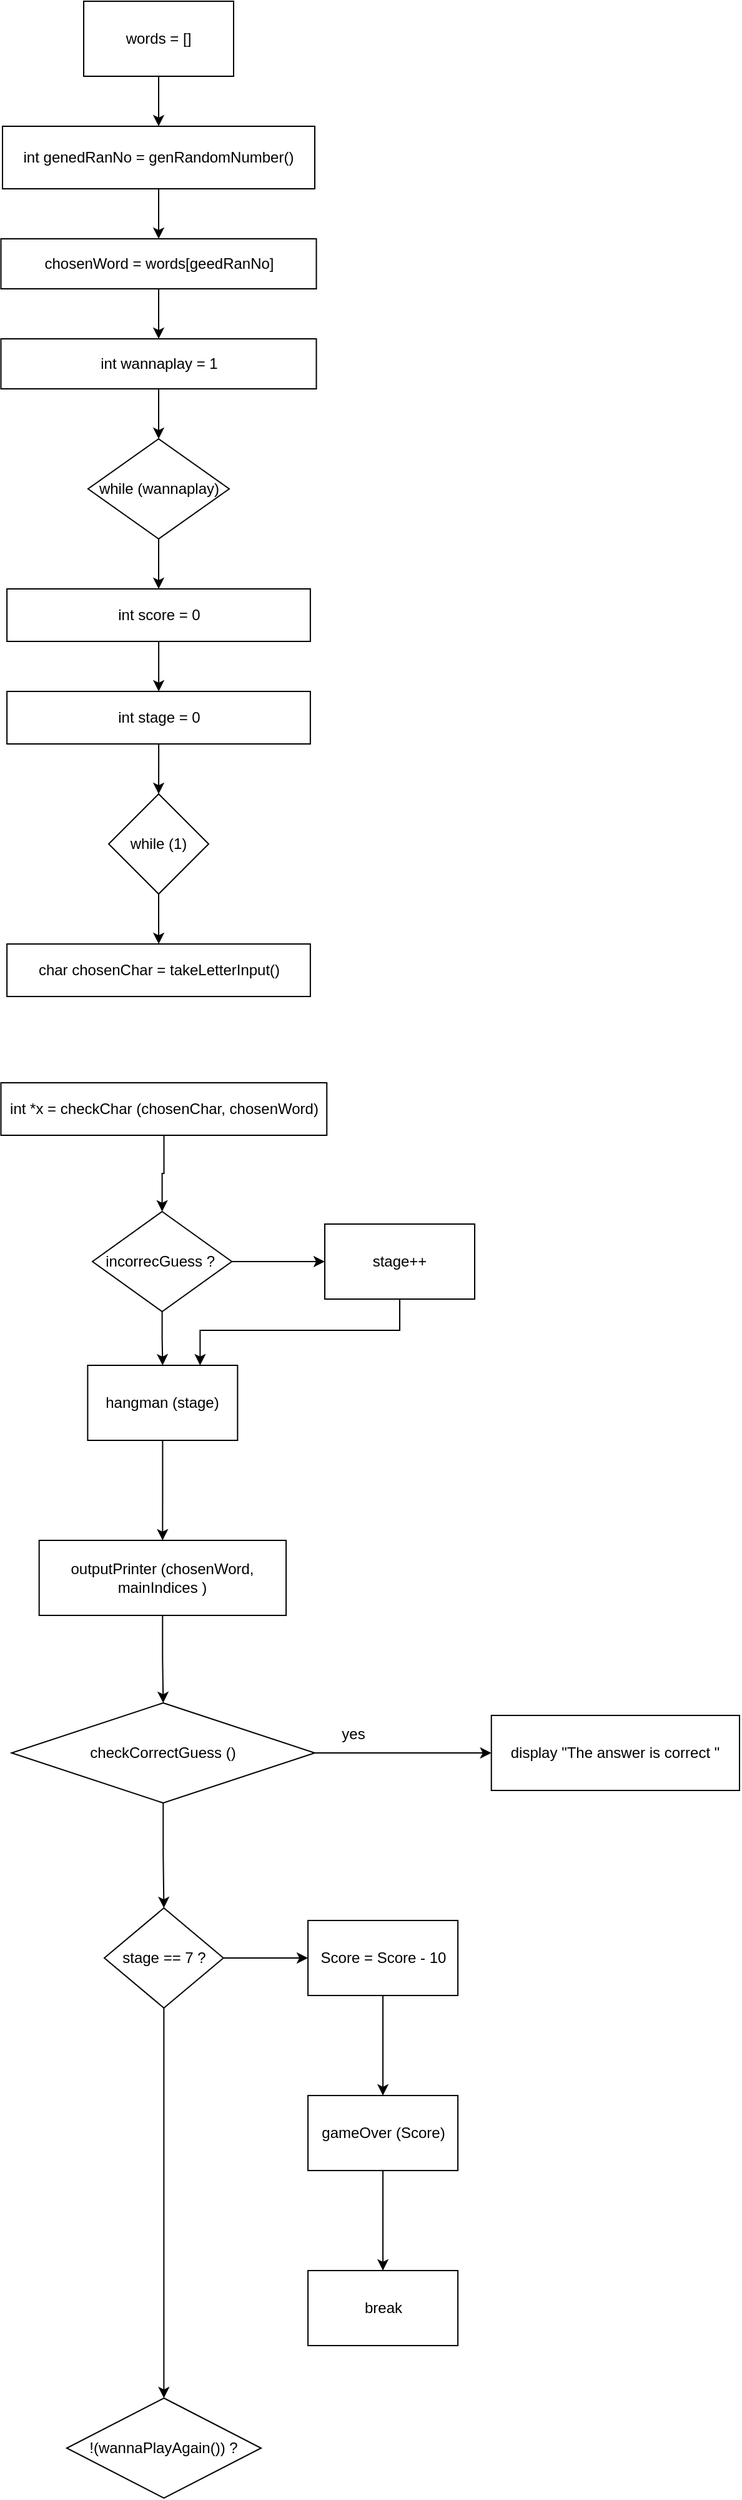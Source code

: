 <mxfile version="22.1.5" type="github">
  <diagram id="C5RBs43oDa-KdzZeNtuy" name="Page-1">
    <mxGraphModel dx="838" dy="567" grid="1" gridSize="14" guides="1" tooltips="1" connect="1" arrows="1" fold="1" page="1" pageScale="1" pageWidth="827" pageHeight="1169" math="0" shadow="0">
      <root>
        <mxCell id="WIyWlLk6GJQsqaUBKTNV-0" />
        <mxCell id="WIyWlLk6GJQsqaUBKTNV-1" parent="WIyWlLk6GJQsqaUBKTNV-0" />
        <mxCell id="w1sZ0uJOVQBLWdCTySW3-2" value="" style="edgeStyle=orthogonalEdgeStyle;rounded=0;orthogonalLoop=1;jettySize=auto;html=1;labelBackgroundColor=none;fontColor=default;noEdgeStyle=1;orthogonal=1;" edge="1" parent="WIyWlLk6GJQsqaUBKTNV-1" source="w1sZ0uJOVQBLWdCTySW3-0" target="w1sZ0uJOVQBLWdCTySW3-1">
          <mxGeometry relative="1" as="geometry" />
        </mxCell>
        <mxCell id="w1sZ0uJOVQBLWdCTySW3-0" value="words = []" style="rounded=0;whiteSpace=wrap;html=1;labelBackgroundColor=none;" vertex="1" parent="WIyWlLk6GJQsqaUBKTNV-1">
          <mxGeometry x="483" y="1" width="120" height="60" as="geometry" />
        </mxCell>
        <mxCell id="w1sZ0uJOVQBLWdCTySW3-4" value="" style="edgeStyle=orthogonalEdgeStyle;rounded=0;orthogonalLoop=1;jettySize=auto;html=1;labelBackgroundColor=none;fontColor=default;noEdgeStyle=1;orthogonal=1;" edge="1" parent="WIyWlLk6GJQsqaUBKTNV-1" source="w1sZ0uJOVQBLWdCTySW3-1" target="w1sZ0uJOVQBLWdCTySW3-3">
          <mxGeometry relative="1" as="geometry" />
        </mxCell>
        <mxCell id="w1sZ0uJOVQBLWdCTySW3-1" value="int genedRanNo = genRandomNumber()" style="rounded=0;whiteSpace=wrap;html=1;labelBackgroundColor=none;" vertex="1" parent="WIyWlLk6GJQsqaUBKTNV-1">
          <mxGeometry x="418" y="101" width="250" height="50" as="geometry" />
        </mxCell>
        <mxCell id="w1sZ0uJOVQBLWdCTySW3-7" style="edgeStyle=orthogonalEdgeStyle;rounded=0;orthogonalLoop=1;jettySize=auto;html=1;exitX=0.5;exitY=1;exitDx=0;exitDy=0;entryX=0.5;entryY=0;entryDx=0;entryDy=0;labelBackgroundColor=none;fontColor=default;noEdgeStyle=1;orthogonal=1;" edge="1" parent="WIyWlLk6GJQsqaUBKTNV-1" source="w1sZ0uJOVQBLWdCTySW3-3" target="w1sZ0uJOVQBLWdCTySW3-5">
          <mxGeometry relative="1" as="geometry" />
        </mxCell>
        <mxCell id="w1sZ0uJOVQBLWdCTySW3-3" value="chosenWord = words[geedRanNo]" style="whiteSpace=wrap;html=1;rounded=0;align=center;labelBackgroundColor=none;" vertex="1" parent="WIyWlLk6GJQsqaUBKTNV-1">
          <mxGeometry x="416.75" y="191" width="252.5" height="40" as="geometry" />
        </mxCell>
        <mxCell id="w1sZ0uJOVQBLWdCTySW3-17" value="" style="edgeStyle=orthogonalEdgeStyle;rounded=0;orthogonalLoop=1;jettySize=auto;html=1;labelBackgroundColor=none;fontColor=default;noEdgeStyle=1;orthogonal=1;" edge="1" parent="WIyWlLk6GJQsqaUBKTNV-1" source="w1sZ0uJOVQBLWdCTySW3-5" target="w1sZ0uJOVQBLWdCTySW3-16">
          <mxGeometry relative="1" as="geometry" />
        </mxCell>
        <mxCell id="w1sZ0uJOVQBLWdCTySW3-5" value="int wannaplay = 1" style="whiteSpace=wrap;html=1;rounded=0;align=center;labelBackgroundColor=none;" vertex="1" parent="WIyWlLk6GJQsqaUBKTNV-1">
          <mxGeometry x="416.75" y="271" width="252.5" height="40" as="geometry" />
        </mxCell>
        <mxCell id="w1sZ0uJOVQBLWdCTySW3-25" value="" style="edgeStyle=orthogonalEdgeStyle;rounded=0;orthogonalLoop=1;jettySize=auto;html=1;noEdgeStyle=1;" edge="1" parent="WIyWlLk6GJQsqaUBKTNV-1" source="w1sZ0uJOVQBLWdCTySW3-16" target="w1sZ0uJOVQBLWdCTySW3-24">
          <mxGeometry relative="1" as="geometry" />
        </mxCell>
        <mxCell id="w1sZ0uJOVQBLWdCTySW3-16" value="while (wannaplay)" style="rhombus;whiteSpace=wrap;html=1;rounded=0;labelBackgroundColor=none;" vertex="1" parent="WIyWlLk6GJQsqaUBKTNV-1">
          <mxGeometry x="486.5" y="351" width="113" height="80" as="geometry" />
        </mxCell>
        <mxCell id="w1sZ0uJOVQBLWdCTySW3-33" value="" style="edgeStyle=orthogonalEdgeStyle;rounded=0;orthogonalLoop=1;jettySize=auto;html=1;fontFamily=Helvetica;fontSize=12;fontColor=default;" edge="1" parent="WIyWlLk6GJQsqaUBKTNV-1" source="w1sZ0uJOVQBLWdCTySW3-24" target="w1sZ0uJOVQBLWdCTySW3-32">
          <mxGeometry relative="1" as="geometry" />
        </mxCell>
        <mxCell id="w1sZ0uJOVQBLWdCTySW3-24" value="int score = 0" style="whiteSpace=wrap;html=1;rounded=0;labelBackgroundColor=none;rotation=0;" vertex="1" parent="WIyWlLk6GJQsqaUBKTNV-1">
          <mxGeometry x="421.56" y="471" width="242.88" height="42" as="geometry" />
        </mxCell>
        <mxCell id="w1sZ0uJOVQBLWdCTySW3-35" value="" style="edgeStyle=orthogonalEdgeStyle;rounded=0;orthogonalLoop=1;jettySize=auto;html=1;fontFamily=Helvetica;fontSize=12;fontColor=default;" edge="1" parent="WIyWlLk6GJQsqaUBKTNV-1" source="w1sZ0uJOVQBLWdCTySW3-32" target="w1sZ0uJOVQBLWdCTySW3-34">
          <mxGeometry relative="1" as="geometry" />
        </mxCell>
        <mxCell id="w1sZ0uJOVQBLWdCTySW3-32" value="int stage = 0" style="whiteSpace=wrap;html=1;rounded=0;labelBackgroundColor=none;rotation=0;" vertex="1" parent="WIyWlLk6GJQsqaUBKTNV-1">
          <mxGeometry x="421.56" y="553" width="242.88" height="42" as="geometry" />
        </mxCell>
        <mxCell id="w1sZ0uJOVQBLWdCTySW3-38" value="" style="edgeStyle=orthogonalEdgeStyle;rounded=0;orthogonalLoop=1;jettySize=auto;html=1;fontFamily=Helvetica;fontSize=12;fontColor=default;" edge="1" parent="WIyWlLk6GJQsqaUBKTNV-1" source="w1sZ0uJOVQBLWdCTySW3-34" target="w1sZ0uJOVQBLWdCTySW3-36">
          <mxGeometry relative="1" as="geometry" />
        </mxCell>
        <mxCell id="w1sZ0uJOVQBLWdCTySW3-34" value="while (1)" style="rhombus;whiteSpace=wrap;html=1;rounded=0;labelBackgroundColor=none;" vertex="1" parent="WIyWlLk6GJQsqaUBKTNV-1">
          <mxGeometry x="503" y="635" width="80" height="80" as="geometry" />
        </mxCell>
        <mxCell id="w1sZ0uJOVQBLWdCTySW3-36" value="char chosenChar = takeLetterInput()" style="whiteSpace=wrap;html=1;rounded=0;labelBackgroundColor=none;rotation=0;" vertex="1" parent="WIyWlLk6GJQsqaUBKTNV-1">
          <mxGeometry x="421.56" y="755" width="242.88" height="42" as="geometry" />
        </mxCell>
        <mxCell id="w1sZ0uJOVQBLWdCTySW3-44" value="" style="edgeStyle=orthogonalEdgeStyle;rounded=0;orthogonalLoop=1;jettySize=auto;html=1;fontFamily=Helvetica;fontSize=12;fontColor=default;" edge="1" parent="WIyWlLk6GJQsqaUBKTNV-1" source="w1sZ0uJOVQBLWdCTySW3-41" target="w1sZ0uJOVQBLWdCTySW3-43">
          <mxGeometry relative="1" as="geometry" />
        </mxCell>
        <mxCell id="w1sZ0uJOVQBLWdCTySW3-41" value="int *x = checkChar (chosenChar, chosenWord)" style="whiteSpace=wrap;html=1;rounded=0;labelBackgroundColor=none;rotation=0;" vertex="1" parent="WIyWlLk6GJQsqaUBKTNV-1">
          <mxGeometry x="416.75" y="866" width="260.88" height="42" as="geometry" />
        </mxCell>
        <mxCell id="w1sZ0uJOVQBLWdCTySW3-46" value="" style="edgeStyle=orthogonalEdgeStyle;rounded=0;orthogonalLoop=1;jettySize=auto;html=1;fontFamily=Helvetica;fontSize=12;fontColor=default;" edge="1" parent="WIyWlLk6GJQsqaUBKTNV-1" source="w1sZ0uJOVQBLWdCTySW3-43" target="w1sZ0uJOVQBLWdCTySW3-45">
          <mxGeometry relative="1" as="geometry" />
        </mxCell>
        <mxCell id="w1sZ0uJOVQBLWdCTySW3-48" value="" style="edgeStyle=orthogonalEdgeStyle;rounded=0;orthogonalLoop=1;jettySize=auto;html=1;fontFamily=Helvetica;fontSize=12;fontColor=default;" edge="1" parent="WIyWlLk6GJQsqaUBKTNV-1" source="w1sZ0uJOVQBLWdCTySW3-43" target="w1sZ0uJOVQBLWdCTySW3-47">
          <mxGeometry relative="1" as="geometry" />
        </mxCell>
        <mxCell id="w1sZ0uJOVQBLWdCTySW3-43" value="incorrecGuess ?&amp;nbsp;" style="rhombus;whiteSpace=wrap;html=1;rounded=0;labelBackgroundColor=none;" vertex="1" parent="WIyWlLk6GJQsqaUBKTNV-1">
          <mxGeometry x="490" y="969" width="111.6" height="80" as="geometry" />
        </mxCell>
        <mxCell id="w1sZ0uJOVQBLWdCTySW3-63" style="edgeStyle=orthogonalEdgeStyle;rounded=0;orthogonalLoop=1;jettySize=auto;html=1;entryX=0.75;entryY=0;entryDx=0;entryDy=0;fontFamily=Helvetica;fontSize=12;fontColor=default;" edge="1" parent="WIyWlLk6GJQsqaUBKTNV-1" source="w1sZ0uJOVQBLWdCTySW3-45" target="w1sZ0uJOVQBLWdCTySW3-47">
          <mxGeometry relative="1" as="geometry">
            <Array as="points">
              <mxPoint x="736" y="1064" />
              <mxPoint x="577" y="1064" />
            </Array>
          </mxGeometry>
        </mxCell>
        <mxCell id="w1sZ0uJOVQBLWdCTySW3-45" value="stage++" style="whiteSpace=wrap;html=1;rounded=0;labelBackgroundColor=none;" vertex="1" parent="WIyWlLk6GJQsqaUBKTNV-1">
          <mxGeometry x="676.005" y="979" width="120" height="60" as="geometry" />
        </mxCell>
        <mxCell id="w1sZ0uJOVQBLWdCTySW3-65" value="" style="edgeStyle=orthogonalEdgeStyle;rounded=0;orthogonalLoop=1;jettySize=auto;html=1;fontFamily=Helvetica;fontSize=12;fontColor=default;" edge="1" parent="WIyWlLk6GJQsqaUBKTNV-1" source="w1sZ0uJOVQBLWdCTySW3-47" target="w1sZ0uJOVQBLWdCTySW3-64">
          <mxGeometry relative="1" as="geometry" />
        </mxCell>
        <mxCell id="w1sZ0uJOVQBLWdCTySW3-47" value="hangman (stage)" style="whiteSpace=wrap;html=1;rounded=0;labelBackgroundColor=none;" vertex="1" parent="WIyWlLk6GJQsqaUBKTNV-1">
          <mxGeometry x="486.195" y="1092" width="120" height="60" as="geometry" />
        </mxCell>
        <mxCell id="w1sZ0uJOVQBLWdCTySW3-67" value="" style="edgeStyle=orthogonalEdgeStyle;rounded=0;orthogonalLoop=1;jettySize=auto;html=1;fontFamily=Helvetica;fontSize=12;fontColor=default;" edge="1" parent="WIyWlLk6GJQsqaUBKTNV-1" source="w1sZ0uJOVQBLWdCTySW3-64" target="w1sZ0uJOVQBLWdCTySW3-66">
          <mxGeometry relative="1" as="geometry" />
        </mxCell>
        <mxCell id="w1sZ0uJOVQBLWdCTySW3-64" value="outputPrinter (chosenWord, mainIndices )" style="whiteSpace=wrap;html=1;rounded=0;labelBackgroundColor=none;" vertex="1" parent="WIyWlLk6GJQsqaUBKTNV-1">
          <mxGeometry x="447.34" y="1232" width="197.7" height="60" as="geometry" />
        </mxCell>
        <mxCell id="w1sZ0uJOVQBLWdCTySW3-69" value="" style="edgeStyle=orthogonalEdgeStyle;rounded=0;orthogonalLoop=1;jettySize=auto;html=1;fontFamily=Helvetica;fontSize=12;fontColor=default;" edge="1" parent="WIyWlLk6GJQsqaUBKTNV-1" source="w1sZ0uJOVQBLWdCTySW3-66" target="w1sZ0uJOVQBLWdCTySW3-68">
          <mxGeometry relative="1" as="geometry" />
        </mxCell>
        <mxCell id="w1sZ0uJOVQBLWdCTySW3-78" value="" style="edgeStyle=orthogonalEdgeStyle;rounded=0;orthogonalLoop=1;jettySize=auto;html=1;fontFamily=Helvetica;fontSize=12;fontColor=default;" edge="1" parent="WIyWlLk6GJQsqaUBKTNV-1" source="w1sZ0uJOVQBLWdCTySW3-66" target="w1sZ0uJOVQBLWdCTySW3-77">
          <mxGeometry relative="1" as="geometry" />
        </mxCell>
        <mxCell id="w1sZ0uJOVQBLWdCTySW3-66" value="checkCorrectGuess ()" style="rhombus;whiteSpace=wrap;html=1;rounded=0;labelBackgroundColor=none;" vertex="1" parent="WIyWlLk6GJQsqaUBKTNV-1">
          <mxGeometry x="425.29" y="1362" width="242.71" height="80" as="geometry" />
        </mxCell>
        <mxCell id="w1sZ0uJOVQBLWdCTySW3-68" value="display &quot;The answer is correct &quot;" style="whiteSpace=wrap;html=1;rounded=0;labelBackgroundColor=none;" vertex="1" parent="WIyWlLk6GJQsqaUBKTNV-1">
          <mxGeometry x="809.36" y="1372" width="198.65" height="60" as="geometry" />
        </mxCell>
        <mxCell id="w1sZ0uJOVQBLWdCTySW3-72" value="yes" style="text;strokeColor=none;align=center;fillColor=none;html=1;verticalAlign=middle;whiteSpace=wrap;rounded=0;fontSize=12;fontFamily=Helvetica;fontColor=default;" vertex="1" parent="WIyWlLk6GJQsqaUBKTNV-1">
          <mxGeometry x="669.25" y="1372" width="60" height="30" as="geometry" />
        </mxCell>
        <mxCell id="w1sZ0uJOVQBLWdCTySW3-80" value="" style="edgeStyle=orthogonalEdgeStyle;rounded=0;orthogonalLoop=1;jettySize=auto;html=1;fontFamily=Helvetica;fontSize=12;fontColor=default;" edge="1" parent="WIyWlLk6GJQsqaUBKTNV-1" source="w1sZ0uJOVQBLWdCTySW3-77" target="w1sZ0uJOVQBLWdCTySW3-79">
          <mxGeometry relative="1" as="geometry" />
        </mxCell>
        <mxCell id="w1sZ0uJOVQBLWdCTySW3-88" value="" style="edgeStyle=orthogonalEdgeStyle;rounded=0;orthogonalLoop=1;jettySize=auto;html=1;fontFamily=Helvetica;fontSize=12;fontColor=default;" edge="1" parent="WIyWlLk6GJQsqaUBKTNV-1" source="w1sZ0uJOVQBLWdCTySW3-77" target="w1sZ0uJOVQBLWdCTySW3-87">
          <mxGeometry relative="1" as="geometry" />
        </mxCell>
        <mxCell id="w1sZ0uJOVQBLWdCTySW3-77" value="stage == 7 ?" style="rhombus;whiteSpace=wrap;html=1;rounded=0;labelBackgroundColor=none;" vertex="1" parent="WIyWlLk6GJQsqaUBKTNV-1">
          <mxGeometry x="499.51" y="1526" width="95.36" height="80" as="geometry" />
        </mxCell>
        <mxCell id="w1sZ0uJOVQBLWdCTySW3-82" value="" style="edgeStyle=orthogonalEdgeStyle;rounded=0;orthogonalLoop=1;jettySize=auto;html=1;fontFamily=Helvetica;fontSize=12;fontColor=default;" edge="1" parent="WIyWlLk6GJQsqaUBKTNV-1" source="w1sZ0uJOVQBLWdCTySW3-79" target="w1sZ0uJOVQBLWdCTySW3-81">
          <mxGeometry relative="1" as="geometry" />
        </mxCell>
        <mxCell id="w1sZ0uJOVQBLWdCTySW3-79" value="Score = Score - 10" style="whiteSpace=wrap;html=1;rounded=0;labelBackgroundColor=none;" vertex="1" parent="WIyWlLk6GJQsqaUBKTNV-1">
          <mxGeometry x="662.55" y="1536" width="120" height="60" as="geometry" />
        </mxCell>
        <mxCell id="w1sZ0uJOVQBLWdCTySW3-84" value="" style="edgeStyle=orthogonalEdgeStyle;rounded=0;orthogonalLoop=1;jettySize=auto;html=1;fontFamily=Helvetica;fontSize=12;fontColor=default;" edge="1" parent="WIyWlLk6GJQsqaUBKTNV-1" source="w1sZ0uJOVQBLWdCTySW3-81" target="w1sZ0uJOVQBLWdCTySW3-83">
          <mxGeometry relative="1" as="geometry" />
        </mxCell>
        <mxCell id="w1sZ0uJOVQBLWdCTySW3-81" value="gameOver (Score)" style="whiteSpace=wrap;html=1;rounded=0;labelBackgroundColor=none;" vertex="1" parent="WIyWlLk6GJQsqaUBKTNV-1">
          <mxGeometry x="662.55" y="1676" width="120" height="60" as="geometry" />
        </mxCell>
        <mxCell id="w1sZ0uJOVQBLWdCTySW3-83" value="break" style="whiteSpace=wrap;html=1;rounded=0;labelBackgroundColor=none;" vertex="1" parent="WIyWlLk6GJQsqaUBKTNV-1">
          <mxGeometry x="662.55" y="1816" width="120" height="60" as="geometry" />
        </mxCell>
        <mxCell id="w1sZ0uJOVQBLWdCTySW3-87" value="!(wannaPlayAgain()) ?" style="rhombus;whiteSpace=wrap;html=1;rounded=0;labelBackgroundColor=none;" vertex="1" parent="WIyWlLk6GJQsqaUBKTNV-1">
          <mxGeometry x="469.44" y="1918" width="155.56" height="80" as="geometry" />
        </mxCell>
      </root>
    </mxGraphModel>
  </diagram>
</mxfile>

